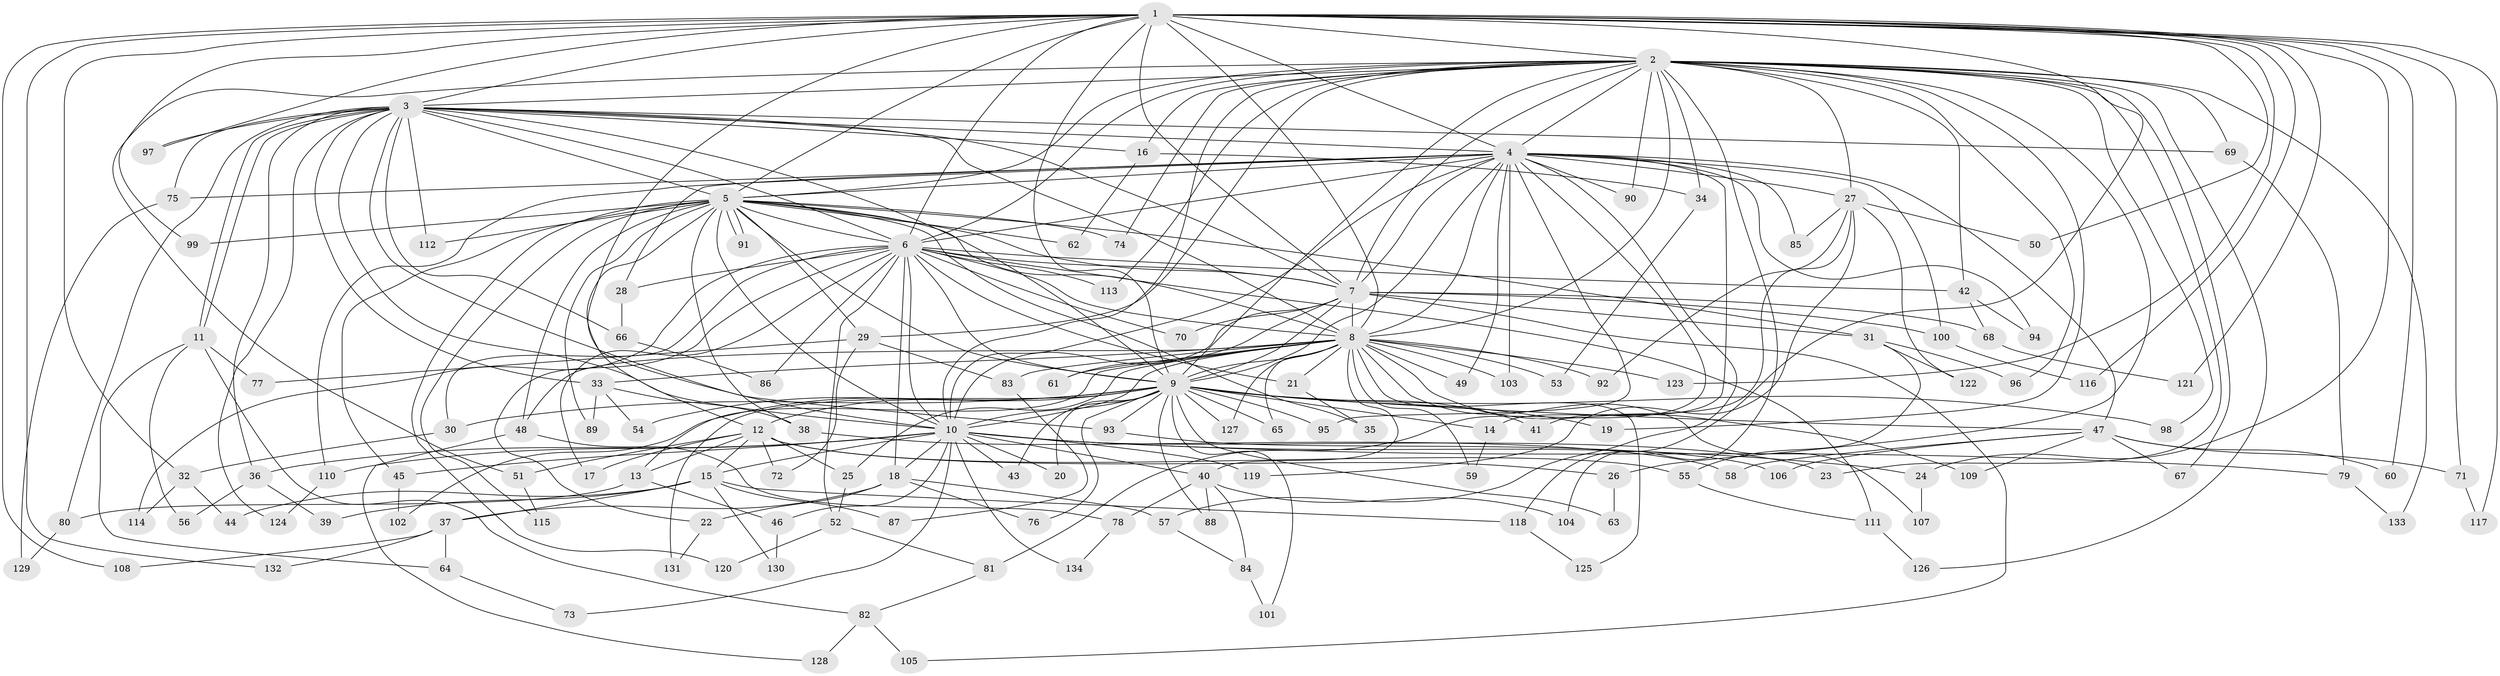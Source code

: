 // Generated by graph-tools (version 1.1) at 2025/01/03/09/25 03:01:18]
// undirected, 134 vertices, 293 edges
graph export_dot {
graph [start="1"]
  node [color=gray90,style=filled];
  1;
  2;
  3;
  4;
  5;
  6;
  7;
  8;
  9;
  10;
  11;
  12;
  13;
  14;
  15;
  16;
  17;
  18;
  19;
  20;
  21;
  22;
  23;
  24;
  25;
  26;
  27;
  28;
  29;
  30;
  31;
  32;
  33;
  34;
  35;
  36;
  37;
  38;
  39;
  40;
  41;
  42;
  43;
  44;
  45;
  46;
  47;
  48;
  49;
  50;
  51;
  52;
  53;
  54;
  55;
  56;
  57;
  58;
  59;
  60;
  61;
  62;
  63;
  64;
  65;
  66;
  67;
  68;
  69;
  70;
  71;
  72;
  73;
  74;
  75;
  76;
  77;
  78;
  79;
  80;
  81;
  82;
  83;
  84;
  85;
  86;
  87;
  88;
  89;
  90;
  91;
  92;
  93;
  94;
  95;
  96;
  97;
  98;
  99;
  100;
  101;
  102;
  103;
  104;
  105;
  106;
  107;
  108;
  109;
  110;
  111;
  112;
  113;
  114;
  115;
  116;
  117;
  118;
  119;
  120;
  121;
  122;
  123;
  124;
  125;
  126;
  127;
  128;
  129;
  130;
  131;
  132;
  133;
  134;
  1 -- 2;
  1 -- 3;
  1 -- 4;
  1 -- 5;
  1 -- 6;
  1 -- 7;
  1 -- 8;
  1 -- 9;
  1 -- 10;
  1 -- 24;
  1 -- 32;
  1 -- 50;
  1 -- 60;
  1 -- 71;
  1 -- 97;
  1 -- 99;
  1 -- 108;
  1 -- 116;
  1 -- 117;
  1 -- 118;
  1 -- 121;
  1 -- 123;
  1 -- 132;
  2 -- 3;
  2 -- 4;
  2 -- 5;
  2 -- 6;
  2 -- 7;
  2 -- 8;
  2 -- 9;
  2 -- 10;
  2 -- 16;
  2 -- 19;
  2 -- 23;
  2 -- 26;
  2 -- 27;
  2 -- 29;
  2 -- 34;
  2 -- 42;
  2 -- 51;
  2 -- 67;
  2 -- 69;
  2 -- 74;
  2 -- 90;
  2 -- 96;
  2 -- 98;
  2 -- 104;
  2 -- 113;
  2 -- 126;
  2 -- 133;
  3 -- 4;
  3 -- 5;
  3 -- 6;
  3 -- 7;
  3 -- 8;
  3 -- 9;
  3 -- 10;
  3 -- 11;
  3 -- 11;
  3 -- 16;
  3 -- 33;
  3 -- 36;
  3 -- 66;
  3 -- 69;
  3 -- 75;
  3 -- 80;
  3 -- 93;
  3 -- 97;
  3 -- 112;
  3 -- 124;
  4 -- 5;
  4 -- 6;
  4 -- 7;
  4 -- 8;
  4 -- 9;
  4 -- 10;
  4 -- 14;
  4 -- 27;
  4 -- 28;
  4 -- 47;
  4 -- 49;
  4 -- 57;
  4 -- 75;
  4 -- 81;
  4 -- 85;
  4 -- 90;
  4 -- 94;
  4 -- 95;
  4 -- 100;
  4 -- 103;
  4 -- 110;
  5 -- 6;
  5 -- 7;
  5 -- 8;
  5 -- 9;
  5 -- 10;
  5 -- 12;
  5 -- 29;
  5 -- 31;
  5 -- 35;
  5 -- 38;
  5 -- 45;
  5 -- 48;
  5 -- 62;
  5 -- 74;
  5 -- 89;
  5 -- 91;
  5 -- 91;
  5 -- 99;
  5 -- 112;
  5 -- 115;
  5 -- 120;
  6 -- 7;
  6 -- 8;
  6 -- 9;
  6 -- 10;
  6 -- 17;
  6 -- 18;
  6 -- 21;
  6 -- 22;
  6 -- 28;
  6 -- 30;
  6 -- 42;
  6 -- 52;
  6 -- 70;
  6 -- 86;
  6 -- 111;
  6 -- 113;
  6 -- 114;
  7 -- 8;
  7 -- 9;
  7 -- 10;
  7 -- 31;
  7 -- 61;
  7 -- 68;
  7 -- 70;
  7 -- 100;
  7 -- 105;
  8 -- 9;
  8 -- 10;
  8 -- 13;
  8 -- 21;
  8 -- 25;
  8 -- 33;
  8 -- 40;
  8 -- 48;
  8 -- 49;
  8 -- 53;
  8 -- 59;
  8 -- 61;
  8 -- 65;
  8 -- 83;
  8 -- 92;
  8 -- 103;
  8 -- 107;
  8 -- 109;
  8 -- 123;
  8 -- 125;
  8 -- 127;
  9 -- 10;
  9 -- 12;
  9 -- 14;
  9 -- 19;
  9 -- 20;
  9 -- 30;
  9 -- 41;
  9 -- 43;
  9 -- 47;
  9 -- 54;
  9 -- 63;
  9 -- 65;
  9 -- 76;
  9 -- 88;
  9 -- 93;
  9 -- 95;
  9 -- 98;
  9 -- 101;
  9 -- 102;
  9 -- 127;
  9 -- 131;
  10 -- 15;
  10 -- 18;
  10 -- 20;
  10 -- 23;
  10 -- 24;
  10 -- 36;
  10 -- 40;
  10 -- 43;
  10 -- 45;
  10 -- 46;
  10 -- 73;
  10 -- 79;
  10 -- 110;
  10 -- 119;
  10 -- 134;
  11 -- 56;
  11 -- 64;
  11 -- 77;
  11 -- 82;
  12 -- 13;
  12 -- 15;
  12 -- 17;
  12 -- 25;
  12 -- 26;
  12 -- 51;
  12 -- 55;
  12 -- 72;
  13 -- 46;
  13 -- 80;
  14 -- 59;
  15 -- 37;
  15 -- 39;
  15 -- 44;
  15 -- 87;
  15 -- 118;
  15 -- 130;
  16 -- 34;
  16 -- 62;
  18 -- 22;
  18 -- 37;
  18 -- 57;
  18 -- 76;
  21 -- 35;
  22 -- 131;
  24 -- 107;
  25 -- 52;
  26 -- 63;
  27 -- 41;
  27 -- 50;
  27 -- 85;
  27 -- 92;
  27 -- 119;
  27 -- 122;
  28 -- 66;
  29 -- 72;
  29 -- 77;
  29 -- 83;
  30 -- 32;
  31 -- 55;
  31 -- 96;
  31 -- 122;
  32 -- 44;
  32 -- 114;
  33 -- 38;
  33 -- 54;
  33 -- 89;
  34 -- 53;
  36 -- 39;
  36 -- 56;
  37 -- 64;
  37 -- 108;
  37 -- 132;
  38 -- 58;
  40 -- 78;
  40 -- 84;
  40 -- 88;
  40 -- 104;
  42 -- 68;
  42 -- 94;
  45 -- 102;
  46 -- 130;
  47 -- 58;
  47 -- 60;
  47 -- 67;
  47 -- 71;
  47 -- 106;
  47 -- 109;
  48 -- 78;
  48 -- 128;
  51 -- 115;
  52 -- 81;
  52 -- 120;
  55 -- 111;
  57 -- 84;
  64 -- 73;
  66 -- 86;
  68 -- 121;
  69 -- 79;
  71 -- 117;
  75 -- 129;
  78 -- 134;
  79 -- 133;
  80 -- 129;
  81 -- 82;
  82 -- 105;
  82 -- 128;
  83 -- 87;
  84 -- 101;
  93 -- 106;
  100 -- 116;
  110 -- 124;
  111 -- 126;
  118 -- 125;
}
